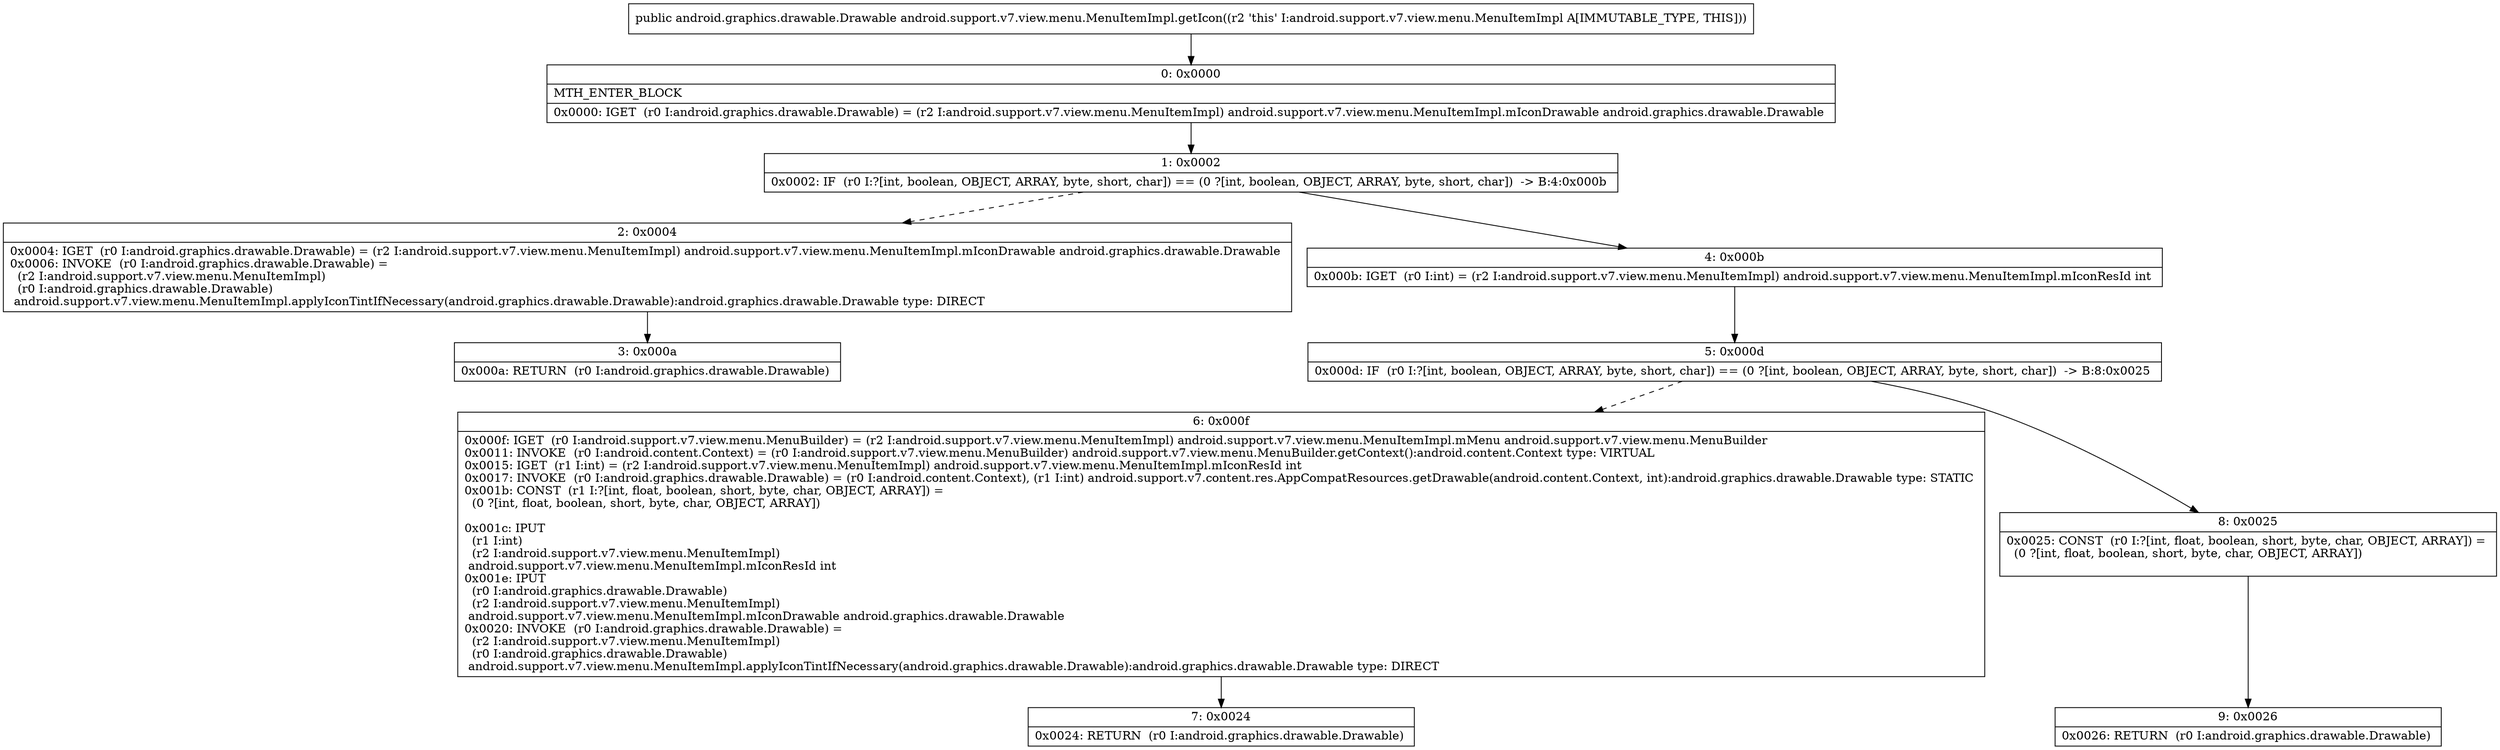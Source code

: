 digraph "CFG forandroid.support.v7.view.menu.MenuItemImpl.getIcon()Landroid\/graphics\/drawable\/Drawable;" {
Node_0 [shape=record,label="{0\:\ 0x0000|MTH_ENTER_BLOCK\l|0x0000: IGET  (r0 I:android.graphics.drawable.Drawable) = (r2 I:android.support.v7.view.menu.MenuItemImpl) android.support.v7.view.menu.MenuItemImpl.mIconDrawable android.graphics.drawable.Drawable \l}"];
Node_1 [shape=record,label="{1\:\ 0x0002|0x0002: IF  (r0 I:?[int, boolean, OBJECT, ARRAY, byte, short, char]) == (0 ?[int, boolean, OBJECT, ARRAY, byte, short, char])  \-\> B:4:0x000b \l}"];
Node_2 [shape=record,label="{2\:\ 0x0004|0x0004: IGET  (r0 I:android.graphics.drawable.Drawable) = (r2 I:android.support.v7.view.menu.MenuItemImpl) android.support.v7.view.menu.MenuItemImpl.mIconDrawable android.graphics.drawable.Drawable \l0x0006: INVOKE  (r0 I:android.graphics.drawable.Drawable) = \l  (r2 I:android.support.v7.view.menu.MenuItemImpl)\l  (r0 I:android.graphics.drawable.Drawable)\l android.support.v7.view.menu.MenuItemImpl.applyIconTintIfNecessary(android.graphics.drawable.Drawable):android.graphics.drawable.Drawable type: DIRECT \l}"];
Node_3 [shape=record,label="{3\:\ 0x000a|0x000a: RETURN  (r0 I:android.graphics.drawable.Drawable) \l}"];
Node_4 [shape=record,label="{4\:\ 0x000b|0x000b: IGET  (r0 I:int) = (r2 I:android.support.v7.view.menu.MenuItemImpl) android.support.v7.view.menu.MenuItemImpl.mIconResId int \l}"];
Node_5 [shape=record,label="{5\:\ 0x000d|0x000d: IF  (r0 I:?[int, boolean, OBJECT, ARRAY, byte, short, char]) == (0 ?[int, boolean, OBJECT, ARRAY, byte, short, char])  \-\> B:8:0x0025 \l}"];
Node_6 [shape=record,label="{6\:\ 0x000f|0x000f: IGET  (r0 I:android.support.v7.view.menu.MenuBuilder) = (r2 I:android.support.v7.view.menu.MenuItemImpl) android.support.v7.view.menu.MenuItemImpl.mMenu android.support.v7.view.menu.MenuBuilder \l0x0011: INVOKE  (r0 I:android.content.Context) = (r0 I:android.support.v7.view.menu.MenuBuilder) android.support.v7.view.menu.MenuBuilder.getContext():android.content.Context type: VIRTUAL \l0x0015: IGET  (r1 I:int) = (r2 I:android.support.v7.view.menu.MenuItemImpl) android.support.v7.view.menu.MenuItemImpl.mIconResId int \l0x0017: INVOKE  (r0 I:android.graphics.drawable.Drawable) = (r0 I:android.content.Context), (r1 I:int) android.support.v7.content.res.AppCompatResources.getDrawable(android.content.Context, int):android.graphics.drawable.Drawable type: STATIC \l0x001b: CONST  (r1 I:?[int, float, boolean, short, byte, char, OBJECT, ARRAY]) = \l  (0 ?[int, float, boolean, short, byte, char, OBJECT, ARRAY])\l \l0x001c: IPUT  \l  (r1 I:int)\l  (r2 I:android.support.v7.view.menu.MenuItemImpl)\l android.support.v7.view.menu.MenuItemImpl.mIconResId int \l0x001e: IPUT  \l  (r0 I:android.graphics.drawable.Drawable)\l  (r2 I:android.support.v7.view.menu.MenuItemImpl)\l android.support.v7.view.menu.MenuItemImpl.mIconDrawable android.graphics.drawable.Drawable \l0x0020: INVOKE  (r0 I:android.graphics.drawable.Drawable) = \l  (r2 I:android.support.v7.view.menu.MenuItemImpl)\l  (r0 I:android.graphics.drawable.Drawable)\l android.support.v7.view.menu.MenuItemImpl.applyIconTintIfNecessary(android.graphics.drawable.Drawable):android.graphics.drawable.Drawable type: DIRECT \l}"];
Node_7 [shape=record,label="{7\:\ 0x0024|0x0024: RETURN  (r0 I:android.graphics.drawable.Drawable) \l}"];
Node_8 [shape=record,label="{8\:\ 0x0025|0x0025: CONST  (r0 I:?[int, float, boolean, short, byte, char, OBJECT, ARRAY]) = \l  (0 ?[int, float, boolean, short, byte, char, OBJECT, ARRAY])\l \l}"];
Node_9 [shape=record,label="{9\:\ 0x0026|0x0026: RETURN  (r0 I:android.graphics.drawable.Drawable) \l}"];
MethodNode[shape=record,label="{public android.graphics.drawable.Drawable android.support.v7.view.menu.MenuItemImpl.getIcon((r2 'this' I:android.support.v7.view.menu.MenuItemImpl A[IMMUTABLE_TYPE, THIS])) }"];
MethodNode -> Node_0;
Node_0 -> Node_1;
Node_1 -> Node_2[style=dashed];
Node_1 -> Node_4;
Node_2 -> Node_3;
Node_4 -> Node_5;
Node_5 -> Node_6[style=dashed];
Node_5 -> Node_8;
Node_6 -> Node_7;
Node_8 -> Node_9;
}


